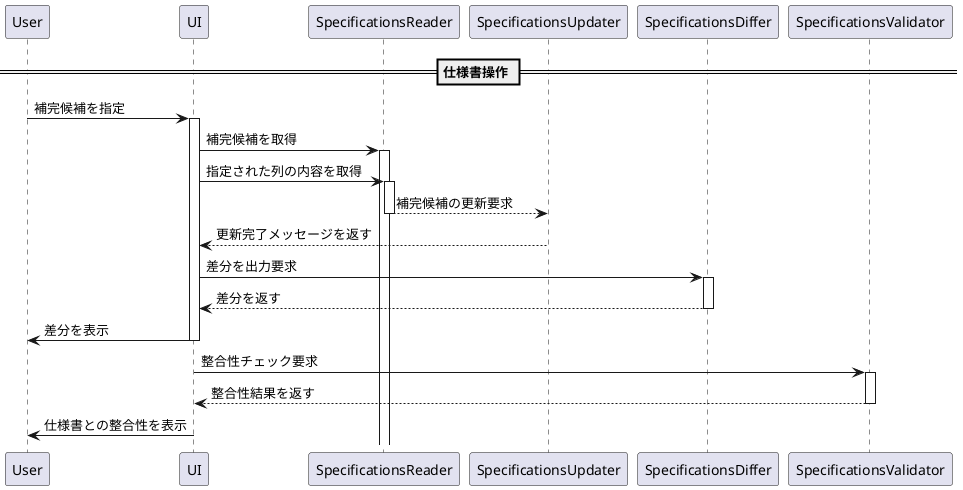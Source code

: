 @startuml
== 仕様書操作 ==
User -> UI : 補完候補を指定
activate UI

UI -> SpecificationsReader : 補完候補を取得
activate SpecificationsReader

UI -> SpecificationsReader : 指定された列の内容を取得
activate SpecificationsReader

SpecificationsReader --> SpecificationsUpdater : 補完候補の更新要求
deactivate SpecificationsReader

SpecificationsUpdater --> UI : 更新完了メッセージを返す
deactivate SpecificationsUpdater

UI -> SpecificationsDiffer : 差分を出力要求
activate SpecificationsDiffer

SpecificationsDiffer --> UI : 差分を返す
deactivate SpecificationsDiffer

UI -> User : 差分を表示
deactivate UI

UI -> SpecificationsValidator : 整合性チェック要求
activate SpecificationsValidator

SpecificationsValidator --> UI : 整合性結果を返す
deactivate SpecificationsValidator

UI -> User : 仕様書との整合性を表示
deactivate UI
@enduml